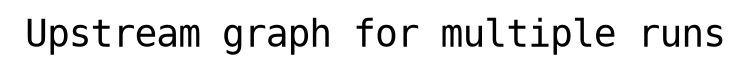 
digraph yw_data_view {
rankdir=LR
fontname=Courier; fontsize=18; labelloc=t
label="Upstream graph for multiple runs"
subgraph cluster_workflow { label=""; color=black; penwidth=2
subgraph cluster_workflow_inner { label=""; color=white
node[shape=box style=filled fillcolor="black" peripheries=1 fontname="Courier-Bold" fontcolor=white]
node[shape=box style="rounded,filled" fillcolor="#FFE4B5" peripheries=1 fontname="Courier-Bold" fontsize=9 fontcolor=black]
}}
}

